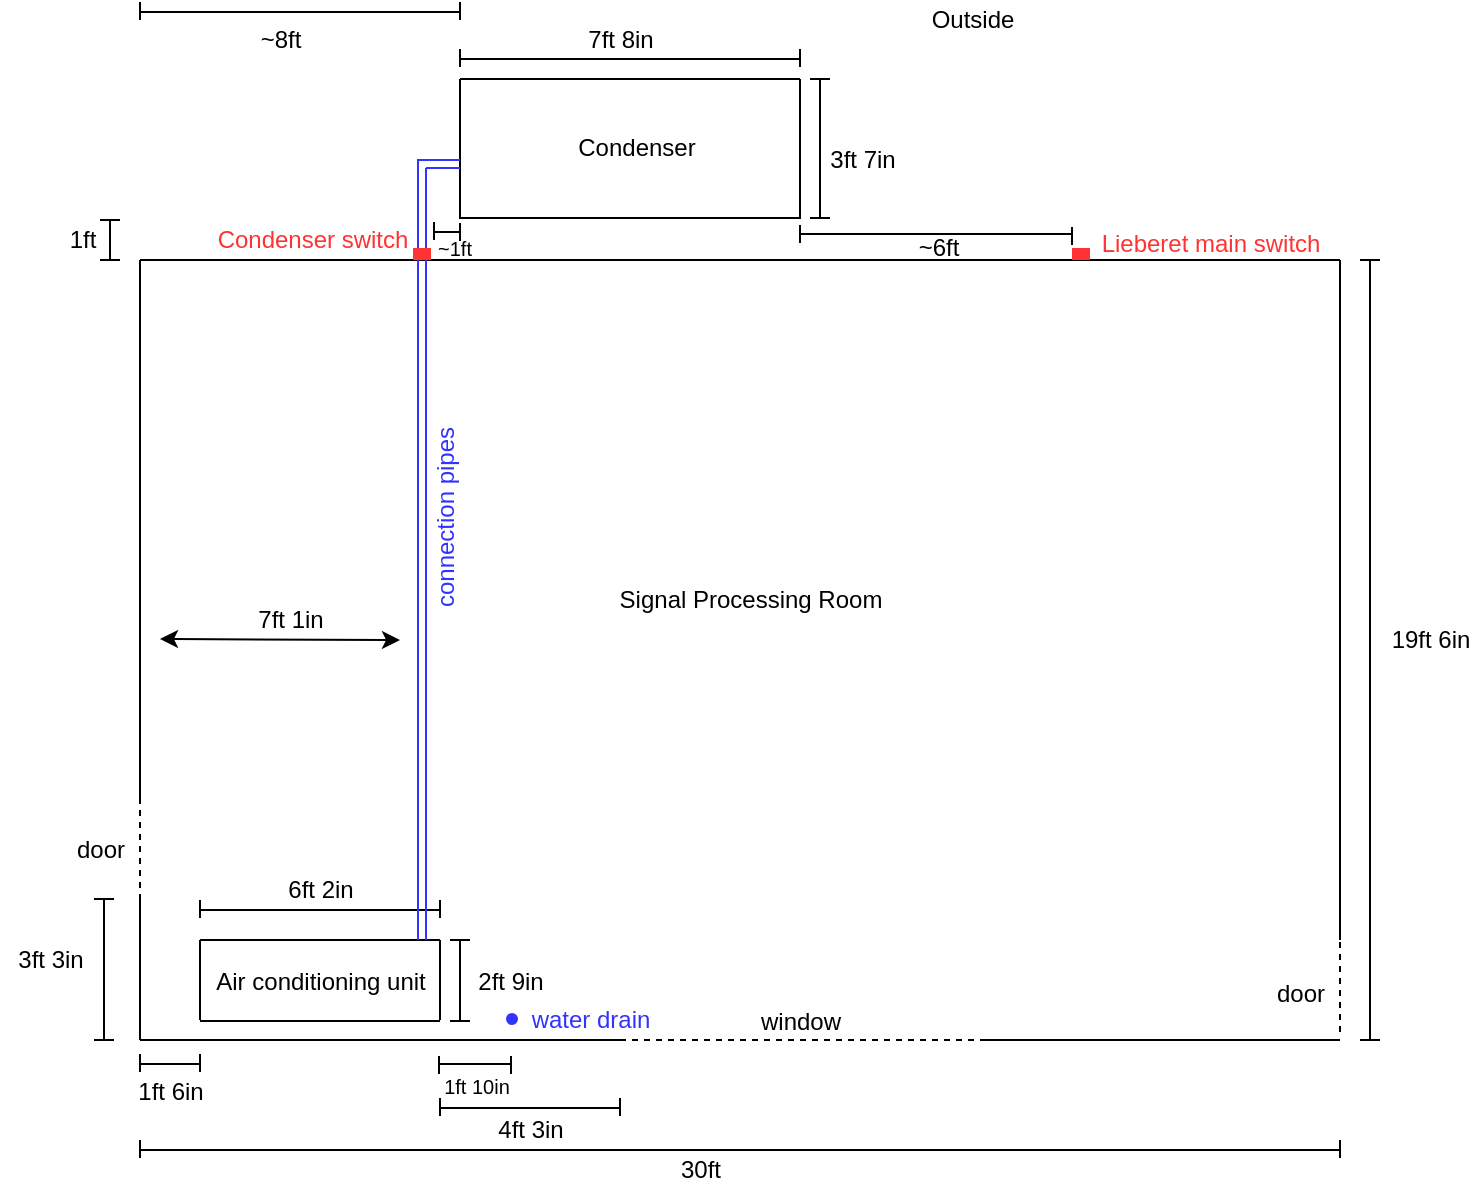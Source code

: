 <mxfile version="14.1.2" type="device"><diagram id="cJX8keWPsb-drpIjRd-h" name="Page-1"><mxGraphModel dx="764" dy="486" grid="1" gridSize="10" guides="1" tooltips="1" connect="1" arrows="1" fold="1" page="1" pageScale="1" pageWidth="850" pageHeight="1100" math="0" shadow="0"><root><mxCell id="0"/><mxCell id="1" parent="0"/><mxCell id="LNihLVfHwa9fxV3cUK4f-1" value="" style="endArrow=none;html=1;" edge="1" parent="1"><mxGeometry width="50" height="50" relative="1" as="geometry"><mxPoint x="580" y="540" as="sourcePoint"/><mxPoint x="760" y="540" as="targetPoint"/></mxGeometry></mxCell><mxCell id="LNihLVfHwa9fxV3cUK4f-2" value="" style="endArrow=none;html=1;" edge="1" parent="1"><mxGeometry width="50" height="50" relative="1" as="geometry"><mxPoint x="160" y="540" as="sourcePoint"/><mxPoint x="160" y="470" as="targetPoint"/></mxGeometry></mxCell><mxCell id="LNihLVfHwa9fxV3cUK4f-3" value="" style="endArrow=none;html=1;" edge="1" parent="1"><mxGeometry width="50" height="50" relative="1" as="geometry"><mxPoint x="160" y="150" as="sourcePoint"/><mxPoint x="760" y="150" as="targetPoint"/></mxGeometry></mxCell><mxCell id="LNihLVfHwa9fxV3cUK4f-4" value="" style="endArrow=none;html=1;" edge="1" parent="1"><mxGeometry width="50" height="50" relative="1" as="geometry"><mxPoint x="760" y="490" as="sourcePoint"/><mxPoint x="760" y="150" as="targetPoint"/></mxGeometry></mxCell><mxCell id="LNihLVfHwa9fxV3cUK4f-5" value="" style="endArrow=none;html=1;" edge="1" parent="1"><mxGeometry width="50" height="50" relative="1" as="geometry"><mxPoint x="190" y="530" as="sourcePoint"/><mxPoint x="190" y="490" as="targetPoint"/></mxGeometry></mxCell><mxCell id="LNihLVfHwa9fxV3cUK4f-6" value="" style="endArrow=none;html=1;" edge="1" parent="1"><mxGeometry width="50" height="50" relative="1" as="geometry"><mxPoint x="310" y="530" as="sourcePoint"/><mxPoint x="310" y="490" as="targetPoint"/></mxGeometry></mxCell><mxCell id="LNihLVfHwa9fxV3cUK4f-7" value="" style="endArrow=none;html=1;" edge="1" parent="1"><mxGeometry width="50" height="50" relative="1" as="geometry"><mxPoint x="190" y="490" as="sourcePoint"/><mxPoint x="310" y="490" as="targetPoint"/></mxGeometry></mxCell><mxCell id="LNihLVfHwa9fxV3cUK4f-8" value="" style="endArrow=none;dashed=1;html=1;" edge="1" parent="1"><mxGeometry width="50" height="50" relative="1" as="geometry"><mxPoint x="400" y="540" as="sourcePoint"/><mxPoint x="580" y="540" as="targetPoint"/></mxGeometry></mxCell><mxCell id="LNihLVfHwa9fxV3cUK4f-9" value="" style="endArrow=none;html=1;" edge="1" parent="1"><mxGeometry width="50" height="50" relative="1" as="geometry"><mxPoint x="160" y="540" as="sourcePoint"/><mxPoint x="400" y="540" as="targetPoint"/></mxGeometry></mxCell><mxCell id="LNihLVfHwa9fxV3cUK4f-10" value="6ft 2in" style="text;html=1;align=center;verticalAlign=middle;resizable=0;points=[];autosize=1;" vertex="1" parent="1"><mxGeometry x="225" y="455" width="50" height="20" as="geometry"/></mxCell><mxCell id="LNihLVfHwa9fxV3cUK4f-12" value="2ft 9in" style="text;html=1;align=center;verticalAlign=middle;resizable=0;points=[];autosize=1;" vertex="1" parent="1"><mxGeometry x="320" y="501" width="50" height="20" as="geometry"/></mxCell><mxCell id="LNihLVfHwa9fxV3cUK4f-13" value="4ft 3in" style="text;html=1;align=center;verticalAlign=middle;resizable=0;points=[];autosize=1;" vertex="1" parent="1"><mxGeometry x="330" y="575" width="50" height="20" as="geometry"/></mxCell><mxCell id="LNihLVfHwa9fxV3cUK4f-14" value="30ft" style="text;html=1;align=center;verticalAlign=middle;resizable=0;points=[];autosize=1;" vertex="1" parent="1"><mxGeometry x="420" y="595" width="40" height="20" as="geometry"/></mxCell><mxCell id="LNihLVfHwa9fxV3cUK4f-15" value="19ft 6in" style="text;html=1;align=center;verticalAlign=middle;resizable=0;points=[];autosize=1;" vertex="1" parent="1"><mxGeometry x="780" y="330" width="50" height="20" as="geometry"/></mxCell><mxCell id="LNihLVfHwa9fxV3cUK4f-16" value="&lt;font style=&quot;font-size: 12px&quot;&gt;1ft 6in&lt;/font&gt;" style="text;html=1;align=center;verticalAlign=middle;resizable=0;points=[];autosize=1;" vertex="1" parent="1"><mxGeometry x="150" y="556" width="50" height="20" as="geometry"/></mxCell><mxCell id="LNihLVfHwa9fxV3cUK4f-18" value="window" style="text;html=1;align=center;verticalAlign=middle;resizable=0;points=[];autosize=1;" vertex="1" parent="1"><mxGeometry x="460" y="521" width="60" height="20" as="geometry"/></mxCell><mxCell id="LNihLVfHwa9fxV3cUK4f-19" value="" style="endArrow=none;html=1;" edge="1" parent="1"><mxGeometry width="50" height="50" relative="1" as="geometry"><mxPoint x="310" y="578" as="sourcePoint"/><mxPoint x="310" y="569" as="targetPoint"/></mxGeometry></mxCell><mxCell id="LNihLVfHwa9fxV3cUK4f-20" value="" style="endArrow=none;html=1;" edge="1" parent="1"><mxGeometry width="50" height="50" relative="1" as="geometry"><mxPoint x="310" y="574" as="sourcePoint"/><mxPoint x="400" y="574" as="targetPoint"/></mxGeometry></mxCell><mxCell id="LNihLVfHwa9fxV3cUK4f-21" value="" style="endArrow=none;html=1;" edge="1" parent="1"><mxGeometry width="50" height="50" relative="1" as="geometry"><mxPoint x="400" y="578" as="sourcePoint"/><mxPoint x="400" y="569" as="targetPoint"/></mxGeometry></mxCell><mxCell id="LNihLVfHwa9fxV3cUK4f-22" value="" style="endArrow=none;html=1;" edge="1" parent="1"><mxGeometry width="50" height="50" relative="1" as="geometry"><mxPoint x="160" y="556" as="sourcePoint"/><mxPoint x="160" y="547" as="targetPoint"/></mxGeometry></mxCell><mxCell id="LNihLVfHwa9fxV3cUK4f-23" value="" style="endArrow=none;html=1;" edge="1" parent="1"><mxGeometry width="50" height="50" relative="1" as="geometry"><mxPoint x="160" y="552" as="sourcePoint"/><mxPoint x="190" y="552" as="targetPoint"/></mxGeometry></mxCell><mxCell id="LNihLVfHwa9fxV3cUK4f-24" value="" style="endArrow=none;html=1;" edge="1" parent="1"><mxGeometry width="50" height="50" relative="1" as="geometry"><mxPoint x="190" y="530.5" as="sourcePoint"/><mxPoint x="310" y="530.5" as="targetPoint"/></mxGeometry></mxCell><mxCell id="LNihLVfHwa9fxV3cUK4f-25" value="" style="endArrow=none;html=1;" edge="1" parent="1"><mxGeometry width="50" height="50" relative="1" as="geometry"><mxPoint x="190" y="556" as="sourcePoint"/><mxPoint x="190" y="547" as="targetPoint"/></mxGeometry></mxCell><mxCell id="LNihLVfHwa9fxV3cUK4f-27" value="" style="endArrow=none;html=1;" edge="1" parent="1"><mxGeometry width="50" height="50" relative="1" as="geometry"><mxPoint x="190" y="479" as="sourcePoint"/><mxPoint x="190" y="470" as="targetPoint"/></mxGeometry></mxCell><mxCell id="LNihLVfHwa9fxV3cUK4f-28" value="" style="endArrow=none;html=1;" edge="1" parent="1"><mxGeometry width="50" height="50" relative="1" as="geometry"><mxPoint x="190" y="475" as="sourcePoint"/><mxPoint x="310" y="475" as="targetPoint"/></mxGeometry></mxCell><mxCell id="LNihLVfHwa9fxV3cUK4f-29" value="" style="endArrow=none;html=1;" edge="1" parent="1"><mxGeometry width="50" height="50" relative="1" as="geometry"><mxPoint x="310" y="479" as="sourcePoint"/><mxPoint x="310" y="470" as="targetPoint"/></mxGeometry></mxCell><mxCell id="LNihLVfHwa9fxV3cUK4f-30" value="Air conditioning unit" style="text;html=1;align=center;verticalAlign=middle;resizable=0;points=[];autosize=1;" vertex="1" parent="1"><mxGeometry x="190" y="501" width="120" height="20" as="geometry"/></mxCell><mxCell id="LNihLVfHwa9fxV3cUK4f-31" value="" style="endArrow=none;html=1;" edge="1" parent="1"><mxGeometry width="50" height="50" relative="1" as="geometry"><mxPoint x="320" y="530" as="sourcePoint"/><mxPoint x="320" y="490" as="targetPoint"/></mxGeometry></mxCell><mxCell id="LNihLVfHwa9fxV3cUK4f-32" value="" style="endArrow=none;html=1;" edge="1" parent="1"><mxGeometry width="50" height="50" relative="1" as="geometry"><mxPoint x="315" y="490" as="sourcePoint"/><mxPoint x="325" y="490" as="targetPoint"/></mxGeometry></mxCell><mxCell id="LNihLVfHwa9fxV3cUK4f-33" value="" style="endArrow=none;html=1;" edge="1" parent="1"><mxGeometry width="50" height="50" relative="1" as="geometry"><mxPoint x="315" y="530.5" as="sourcePoint"/><mxPoint x="325" y="530.5" as="targetPoint"/></mxGeometry></mxCell><mxCell id="LNihLVfHwa9fxV3cUK4f-35" value="" style="endArrow=none;dashed=1;html=1;" edge="1" parent="1"><mxGeometry width="50" height="50" relative="1" as="geometry"><mxPoint x="160" y="470" as="sourcePoint"/><mxPoint x="160" y="420" as="targetPoint"/></mxGeometry></mxCell><mxCell id="LNihLVfHwa9fxV3cUK4f-36" value="" style="endArrow=none;html=1;" edge="1" parent="1"><mxGeometry width="50" height="50" relative="1" as="geometry"><mxPoint x="160" y="420" as="sourcePoint"/><mxPoint x="160" y="150" as="targetPoint"/></mxGeometry></mxCell><mxCell id="LNihLVfHwa9fxV3cUK4f-37" value="door" style="text;html=1;align=center;verticalAlign=middle;resizable=0;points=[];autosize=1;" vertex="1" parent="1"><mxGeometry x="120" y="435" width="40" height="20" as="geometry"/></mxCell><mxCell id="LNihLVfHwa9fxV3cUK4f-38" value="Signal Processing Room" style="text;html=1;align=center;verticalAlign=middle;resizable=0;points=[];autosize=1;" vertex="1" parent="1"><mxGeometry x="390" y="310" width="150" height="20" as="geometry"/></mxCell><mxCell id="LNihLVfHwa9fxV3cUK4f-39" value="" style="endArrow=none;html=1;" edge="1" parent="1"><mxGeometry width="50" height="50" relative="1" as="geometry"><mxPoint x="160" y="599" as="sourcePoint"/><mxPoint x="160" y="590" as="targetPoint"/></mxGeometry></mxCell><mxCell id="LNihLVfHwa9fxV3cUK4f-40" value="" style="endArrow=none;html=1;" edge="1" parent="1"><mxGeometry width="50" height="50" relative="1" as="geometry"><mxPoint x="160" y="595" as="sourcePoint"/><mxPoint x="760" y="595" as="targetPoint"/></mxGeometry></mxCell><mxCell id="LNihLVfHwa9fxV3cUK4f-41" value="" style="endArrow=none;html=1;" edge="1" parent="1"><mxGeometry width="50" height="50" relative="1" as="geometry"><mxPoint x="760" y="599" as="sourcePoint"/><mxPoint x="760" y="590" as="targetPoint"/></mxGeometry></mxCell><mxCell id="LNihLVfHwa9fxV3cUK4f-42" value="" style="endArrow=none;html=1;" edge="1" parent="1"><mxGeometry width="50" height="50" relative="1" as="geometry"><mxPoint x="775" y="540" as="sourcePoint"/><mxPoint x="775" y="150" as="targetPoint"/></mxGeometry></mxCell><mxCell id="LNihLVfHwa9fxV3cUK4f-43" value="" style="endArrow=none;html=1;" edge="1" parent="1"><mxGeometry width="50" height="50" relative="1" as="geometry"><mxPoint x="770" y="150" as="sourcePoint"/><mxPoint x="780" y="150" as="targetPoint"/></mxGeometry></mxCell><mxCell id="LNihLVfHwa9fxV3cUK4f-44" value="" style="endArrow=none;html=1;" edge="1" parent="1"><mxGeometry width="50" height="50" relative="1" as="geometry"><mxPoint x="770" y="540" as="sourcePoint"/><mxPoint x="780" y="540" as="targetPoint"/></mxGeometry></mxCell><mxCell id="LNihLVfHwa9fxV3cUK4f-45" value="" style="endArrow=none;html=1;" edge="1" parent="1"><mxGeometry width="50" height="50" relative="1" as="geometry"><mxPoint x="142" y="540" as="sourcePoint"/><mxPoint x="142" y="470" as="targetPoint"/></mxGeometry></mxCell><mxCell id="LNihLVfHwa9fxV3cUK4f-46" value="" style="endArrow=none;html=1;" edge="1" parent="1"><mxGeometry width="50" height="50" relative="1" as="geometry"><mxPoint x="137" y="469.5" as="sourcePoint"/><mxPoint x="147" y="469.5" as="targetPoint"/></mxGeometry></mxCell><mxCell id="LNihLVfHwa9fxV3cUK4f-47" value="" style="endArrow=none;html=1;" edge="1" parent="1"><mxGeometry width="50" height="50" relative="1" as="geometry"><mxPoint x="137" y="540" as="sourcePoint"/><mxPoint x="147" y="540" as="targetPoint"/></mxGeometry></mxCell><mxCell id="LNihLVfHwa9fxV3cUK4f-48" value="&lt;font style=&quot;font-size: 12px&quot;&gt;3ft 3in&lt;/font&gt;" style="text;html=1;align=center;verticalAlign=middle;resizable=0;points=[];autosize=1;" vertex="1" parent="1"><mxGeometry x="90" y="490" width="50" height="20" as="geometry"/></mxCell><mxCell id="LNihLVfHwa9fxV3cUK4f-51" value="" style="endArrow=none;html=1;strokeColor=#3333FF;" edge="1" parent="1"><mxGeometry width="50" height="50" relative="1" as="geometry"><mxPoint x="303" y="490" as="sourcePoint"/><mxPoint x="303" y="104" as="targetPoint"/></mxGeometry></mxCell><mxCell id="LNihLVfHwa9fxV3cUK4f-52" value="" style="endArrow=classic;startArrow=classic;html=1;" edge="1" parent="1"><mxGeometry width="50" height="50" relative="1" as="geometry"><mxPoint x="170" y="339.5" as="sourcePoint"/><mxPoint x="290" y="340" as="targetPoint"/></mxGeometry></mxCell><mxCell id="LNihLVfHwa9fxV3cUK4f-53" value="7ft 1in" style="text;html=1;align=center;verticalAlign=middle;resizable=0;points=[];autosize=1;" vertex="1" parent="1"><mxGeometry x="210" y="320" width="50" height="20" as="geometry"/></mxCell><mxCell id="LNihLVfHwa9fxV3cUK4f-55" value="" style="endArrow=none;html=1;strokeColor=#3333FF;" edge="1" parent="1"><mxGeometry width="50" height="50" relative="1" as="geometry"><mxPoint x="299" y="490" as="sourcePoint"/><mxPoint x="299" y="100" as="targetPoint"/></mxGeometry></mxCell><mxCell id="LNihLVfHwa9fxV3cUK4f-56" value="Outside" style="text;html=1;align=center;verticalAlign=middle;resizable=0;points=[];autosize=1;" vertex="1" parent="1"><mxGeometry x="546" y="20" width="60" height="20" as="geometry"/></mxCell><mxCell id="LNihLVfHwa9fxV3cUK4f-57" value="&lt;font color=&quot;#3333ff&quot;&gt;connection pipes&lt;/font&gt;" style="text;html=1;align=center;verticalAlign=middle;resizable=0;points=[];autosize=1;rotation=-90;" vertex="1" parent="1"><mxGeometry x="258" y="269" width="110" height="20" as="geometry"/></mxCell><mxCell id="LNihLVfHwa9fxV3cUK4f-58" value="" style="endArrow=none;dashed=1;html=1;" edge="1" parent="1"><mxGeometry width="50" height="50" relative="1" as="geometry"><mxPoint x="760" y="536" as="sourcePoint"/><mxPoint x="760" y="486" as="targetPoint"/></mxGeometry></mxCell><mxCell id="LNihLVfHwa9fxV3cUK4f-59" value="door" style="text;html=1;align=center;verticalAlign=middle;resizable=0;points=[];autosize=1;" vertex="1" parent="1"><mxGeometry x="720" y="507" width="40" height="20" as="geometry"/></mxCell><mxCell id="LNihLVfHwa9fxV3cUK4f-60" value="" style="ellipse;whiteSpace=wrap;html=1;aspect=fixed;strokeColor=#3333FF;" vertex="1" parent="1"><mxGeometry x="420" y="360" as="geometry"/></mxCell><mxCell id="LNihLVfHwa9fxV3cUK4f-61" value="" style="ellipse;whiteSpace=wrap;html=1;aspect=fixed;strokeColor=#3333FF;fillColor=#3333FF;" vertex="1" parent="1"><mxGeometry x="343.5" y="527" width="5" height="5" as="geometry"/></mxCell><mxCell id="LNihLVfHwa9fxV3cUK4f-63" value="&lt;font color=&quot;#3333ff&quot;&gt;water drain&lt;/font&gt;" style="text;html=1;align=center;verticalAlign=middle;resizable=0;points=[];autosize=1;rotation=0;" vertex="1" parent="1"><mxGeometry x="350" y="519.5" width="70" height="20" as="geometry"/></mxCell><mxCell id="LNihLVfHwa9fxV3cUK4f-65" value="&lt;font style=&quot;font-size: 10px;&quot;&gt;1ft 10in&lt;/font&gt;" style="text;html=1;align=center;verticalAlign=middle;resizable=0;points=[];autosize=1;fontSize=10;" vertex="1" parent="1"><mxGeometry x="303" y="553" width="50" height="20" as="geometry"/></mxCell><mxCell id="LNihLVfHwa9fxV3cUK4f-66" value="" style="endArrow=none;html=1;" edge="1" parent="1"><mxGeometry width="50" height="50" relative="1" as="geometry"><mxPoint x="310" y="552" as="sourcePoint"/><mxPoint x="345.5" y="552" as="targetPoint"/></mxGeometry></mxCell><mxCell id="LNihLVfHwa9fxV3cUK4f-67" value="" style="endArrow=none;html=1;" edge="1" parent="1"><mxGeometry width="50" height="50" relative="1" as="geometry"><mxPoint x="345.5" y="557" as="sourcePoint"/><mxPoint x="345.5" y="548" as="targetPoint"/></mxGeometry></mxCell><mxCell id="LNihLVfHwa9fxV3cUK4f-69" value="" style="endArrow=none;html=1;" edge="1" parent="1"><mxGeometry width="50" height="50" relative="1" as="geometry"><mxPoint x="309.5" y="557" as="sourcePoint"/><mxPoint x="309.5" y="548" as="targetPoint"/></mxGeometry></mxCell><mxCell id="LNihLVfHwa9fxV3cUK4f-70" value="" style="endArrow=none;html=1;" edge="1" parent="1"><mxGeometry width="50" height="50" relative="1" as="geometry"><mxPoint x="320" y="59.5" as="sourcePoint"/><mxPoint x="490" y="59.5" as="targetPoint"/></mxGeometry></mxCell><mxCell id="LNihLVfHwa9fxV3cUK4f-71" value="" style="endArrow=none;html=1;" edge="1" parent="1"><mxGeometry width="50" height="50" relative="1" as="geometry"><mxPoint x="320" y="129" as="sourcePoint"/><mxPoint x="490" y="129" as="targetPoint"/></mxGeometry></mxCell><mxCell id="LNihLVfHwa9fxV3cUK4f-72" value="" style="endArrow=none;html=1;" edge="1" parent="1"><mxGeometry width="50" height="50" relative="1" as="geometry"><mxPoint x="320" y="129.5" as="sourcePoint"/><mxPoint x="320" y="59.5" as="targetPoint"/></mxGeometry></mxCell><mxCell id="LNihLVfHwa9fxV3cUK4f-73" value="" style="endArrow=none;html=1;" edge="1" parent="1"><mxGeometry width="50" height="50" relative="1" as="geometry"><mxPoint x="490" y="129.5" as="sourcePoint"/><mxPoint x="490" y="59.5" as="targetPoint"/></mxGeometry></mxCell><mxCell id="LNihLVfHwa9fxV3cUK4f-74" value="" style="endArrow=none;html=1;" edge="1" parent="1"><mxGeometry width="50" height="50" relative="1" as="geometry"><mxPoint x="500" y="129.5" as="sourcePoint"/><mxPoint x="500" y="59.5" as="targetPoint"/></mxGeometry></mxCell><mxCell id="LNihLVfHwa9fxV3cUK4f-75" value="" style="endArrow=none;html=1;" edge="1" parent="1"><mxGeometry width="50" height="50" relative="1" as="geometry"><mxPoint x="495" y="59.5" as="sourcePoint"/><mxPoint x="505" y="59.5" as="targetPoint"/></mxGeometry></mxCell><mxCell id="LNihLVfHwa9fxV3cUK4f-76" value="3ft 7in" style="text;html=1;align=center;verticalAlign=middle;resizable=0;points=[];autosize=1;" vertex="1" parent="1"><mxGeometry x="496" y="89.5" width="50" height="20" as="geometry"/></mxCell><mxCell id="LNihLVfHwa9fxV3cUK4f-77" value="" style="endArrow=none;html=1;" edge="1" parent="1"><mxGeometry width="50" height="50" relative="1" as="geometry"><mxPoint x="495" y="129" as="sourcePoint"/><mxPoint x="505" y="129" as="targetPoint"/></mxGeometry></mxCell><mxCell id="LNihLVfHwa9fxV3cUK4f-78" value="7ft 8in" style="text;html=1;align=center;verticalAlign=middle;resizable=0;points=[];autosize=1;" vertex="1" parent="1"><mxGeometry x="375" y="30" width="50" height="20" as="geometry"/></mxCell><mxCell id="LNihLVfHwa9fxV3cUK4f-79" value="" style="endArrow=none;html=1;" edge="1" parent="1"><mxGeometry width="50" height="50" relative="1" as="geometry"><mxPoint x="320" y="53.5" as="sourcePoint"/><mxPoint x="320" y="44.5" as="targetPoint"/></mxGeometry></mxCell><mxCell id="LNihLVfHwa9fxV3cUK4f-80" value="" style="endArrow=none;html=1;" edge="1" parent="1"><mxGeometry width="50" height="50" relative="1" as="geometry"><mxPoint x="320" y="49.5" as="sourcePoint"/><mxPoint x="490" y="49.5" as="targetPoint"/></mxGeometry></mxCell><mxCell id="LNihLVfHwa9fxV3cUK4f-81" value="" style="endArrow=none;html=1;" edge="1" parent="1"><mxGeometry width="50" height="50" relative="1" as="geometry"><mxPoint x="490" y="53.5" as="sourcePoint"/><mxPoint x="490" y="44.5" as="targetPoint"/></mxGeometry></mxCell><mxCell id="LNihLVfHwa9fxV3cUK4f-82" value="Condenser" style="text;html=1;align=center;verticalAlign=middle;resizable=0;points=[];autosize=1;" vertex="1" parent="1"><mxGeometry x="373" y="83.5" width="70" height="20" as="geometry"/></mxCell><mxCell id="LNihLVfHwa9fxV3cUK4f-83" value="" style="endArrow=none;html=1;" edge="1" parent="1"><mxGeometry width="50" height="50" relative="1" as="geometry"><mxPoint x="145" y="150" as="sourcePoint"/><mxPoint x="145" y="130" as="targetPoint"/></mxGeometry></mxCell><mxCell id="LNihLVfHwa9fxV3cUK4f-84" value="" style="endArrow=none;html=1;" edge="1" parent="1"><mxGeometry width="50" height="50" relative="1" as="geometry"><mxPoint x="140" y="130" as="sourcePoint"/><mxPoint x="150" y="130" as="targetPoint"/></mxGeometry></mxCell><mxCell id="LNihLVfHwa9fxV3cUK4f-85" value="" style="endArrow=none;html=1;" edge="1" parent="1"><mxGeometry width="50" height="50" relative="1" as="geometry"><mxPoint x="140" y="150" as="sourcePoint"/><mxPoint x="150" y="150" as="targetPoint"/></mxGeometry></mxCell><mxCell id="LNihLVfHwa9fxV3cUK4f-86" value="1ft" style="text;html=1;align=center;verticalAlign=middle;resizable=0;points=[];autosize=1;" vertex="1" parent="1"><mxGeometry x="116" y="130" width="30" height="20" as="geometry"/></mxCell><mxCell id="LNihLVfHwa9fxV3cUK4f-87" value="" style="endArrow=none;html=1;fontSize=10;strokeColor=#3333FF;" edge="1" parent="1"><mxGeometry width="50" height="50" relative="1" as="geometry"><mxPoint x="298.5" y="100" as="sourcePoint"/><mxPoint x="320" y="100" as="targetPoint"/></mxGeometry></mxCell><mxCell id="LNihLVfHwa9fxV3cUK4f-88" value="" style="endArrow=none;html=1;fontSize=10;strokeColor=#3333FF;" edge="1" parent="1"><mxGeometry width="50" height="50" relative="1" as="geometry"><mxPoint x="303" y="104" as="sourcePoint"/><mxPoint x="320" y="104" as="targetPoint"/></mxGeometry></mxCell><mxCell id="LNihLVfHwa9fxV3cUK4f-89" value="" style="endArrow=none;html=1;" edge="1" parent="1"><mxGeometry width="50" height="50" relative="1" as="geometry"><mxPoint x="160" y="30" as="sourcePoint"/><mxPoint x="160" y="21" as="targetPoint"/></mxGeometry></mxCell><mxCell id="LNihLVfHwa9fxV3cUK4f-90" value="" style="endArrow=none;html=1;" edge="1" parent="1"><mxGeometry width="50" height="50" relative="1" as="geometry"><mxPoint x="160" y="26" as="sourcePoint"/><mxPoint x="320" y="26" as="targetPoint"/></mxGeometry></mxCell><mxCell id="LNihLVfHwa9fxV3cUK4f-91" value="" style="endArrow=none;html=1;" edge="1" parent="1"><mxGeometry width="50" height="50" relative="1" as="geometry"><mxPoint x="320" y="30" as="sourcePoint"/><mxPoint x="320" y="21" as="targetPoint"/></mxGeometry></mxCell><mxCell id="LNihLVfHwa9fxV3cUK4f-92" value="~8ft" style="text;html=1;align=center;verticalAlign=middle;resizable=0;points=[];autosize=1;fontSize=12;" vertex="1" parent="1"><mxGeometry x="210" y="30" width="40" height="20" as="geometry"/></mxCell><mxCell id="LNihLVfHwa9fxV3cUK4f-96" value="" style="endArrow=none;html=1;" edge="1" parent="1"><mxGeometry width="50" height="50" relative="1" as="geometry"><mxPoint x="490" y="141.5" as="sourcePoint"/><mxPoint x="490" y="132.5" as="targetPoint"/></mxGeometry></mxCell><mxCell id="LNihLVfHwa9fxV3cUK4f-97" value="" style="endArrow=none;html=1;" edge="1" parent="1"><mxGeometry width="50" height="50" relative="1" as="geometry"><mxPoint x="490" y="137" as="sourcePoint"/><mxPoint x="626" y="137" as="targetPoint"/></mxGeometry></mxCell><mxCell id="LNihLVfHwa9fxV3cUK4f-98" value="" style="endArrow=none;html=1;" edge="1" parent="1"><mxGeometry width="50" height="50" relative="1" as="geometry"><mxPoint x="626" y="142.5" as="sourcePoint"/><mxPoint x="626" y="133.5" as="targetPoint"/></mxGeometry></mxCell><mxCell id="LNihLVfHwa9fxV3cUK4f-99" value="&lt;font color=&quot;#ff3333&quot;&gt;Lieberet main switch&lt;/font&gt;" style="text;html=1;align=center;verticalAlign=middle;resizable=0;points=[];autosize=1;" vertex="1" parent="1"><mxGeometry x="634.5" y="131.5" width="120" height="20" as="geometry"/></mxCell><mxCell id="LNihLVfHwa9fxV3cUK4f-100" value="~6ft" style="text;html=1;align=center;verticalAlign=middle;resizable=0;points=[];autosize=1;fontSize=12;" vertex="1" parent="1"><mxGeometry x="539" y="134.25" width="40" height="20" as="geometry"/></mxCell><mxCell id="LNihLVfHwa9fxV3cUK4f-102" value="" style="rounded=0;whiteSpace=wrap;html=1;strokeColor=#FF3333;fillColor=#FF3333;fontSize=12;" vertex="1" parent="1"><mxGeometry x="626.5" y="144.5" width="8" height="5" as="geometry"/></mxCell><mxCell id="LNihLVfHwa9fxV3cUK4f-103" value="" style="rounded=0;whiteSpace=wrap;html=1;strokeColor=#FF3333;fillColor=#FF3333;fontSize=12;" vertex="1" parent="1"><mxGeometry x="297" y="144.5" width="8" height="5" as="geometry"/></mxCell><mxCell id="LNihLVfHwa9fxV3cUK4f-106" value="" style="endArrow=none;html=1;" edge="1" parent="1"><mxGeometry width="50" height="50" relative="1" as="geometry"><mxPoint x="307" y="140" as="sourcePoint"/><mxPoint x="307" y="131" as="targetPoint"/></mxGeometry></mxCell><mxCell id="LNihLVfHwa9fxV3cUK4f-107" value="" style="endArrow=none;html=1;" edge="1" parent="1"><mxGeometry width="50" height="50" relative="1" as="geometry"><mxPoint x="307" y="136" as="sourcePoint"/><mxPoint x="320" y="136" as="targetPoint"/></mxGeometry></mxCell><mxCell id="LNihLVfHwa9fxV3cUK4f-108" value="" style="endArrow=none;html=1;" edge="1" parent="1"><mxGeometry width="50" height="50" relative="1" as="geometry"><mxPoint x="320" y="140.5" as="sourcePoint"/><mxPoint x="320" y="131.5" as="targetPoint"/></mxGeometry></mxCell><mxCell id="LNihLVfHwa9fxV3cUK4f-109" value="&lt;font style=&quot;font-size: 10px&quot;&gt;~1ft&lt;/font&gt;" style="text;html=1;align=center;verticalAlign=middle;resizable=0;points=[];autosize=1;fontSize=10;" vertex="1" parent="1"><mxGeometry x="302" y="134" width="30" height="20" as="geometry"/></mxCell><mxCell id="LNihLVfHwa9fxV3cUK4f-112" value="&lt;font color=&quot;#ff3333&quot;&gt;Condenser switch&lt;/font&gt;" style="text;html=1;align=center;verticalAlign=middle;resizable=0;points=[];autosize=1;" vertex="1" parent="1"><mxGeometry x="191" y="129.5" width="110" height="20" as="geometry"/></mxCell></root></mxGraphModel></diagram></mxfile>